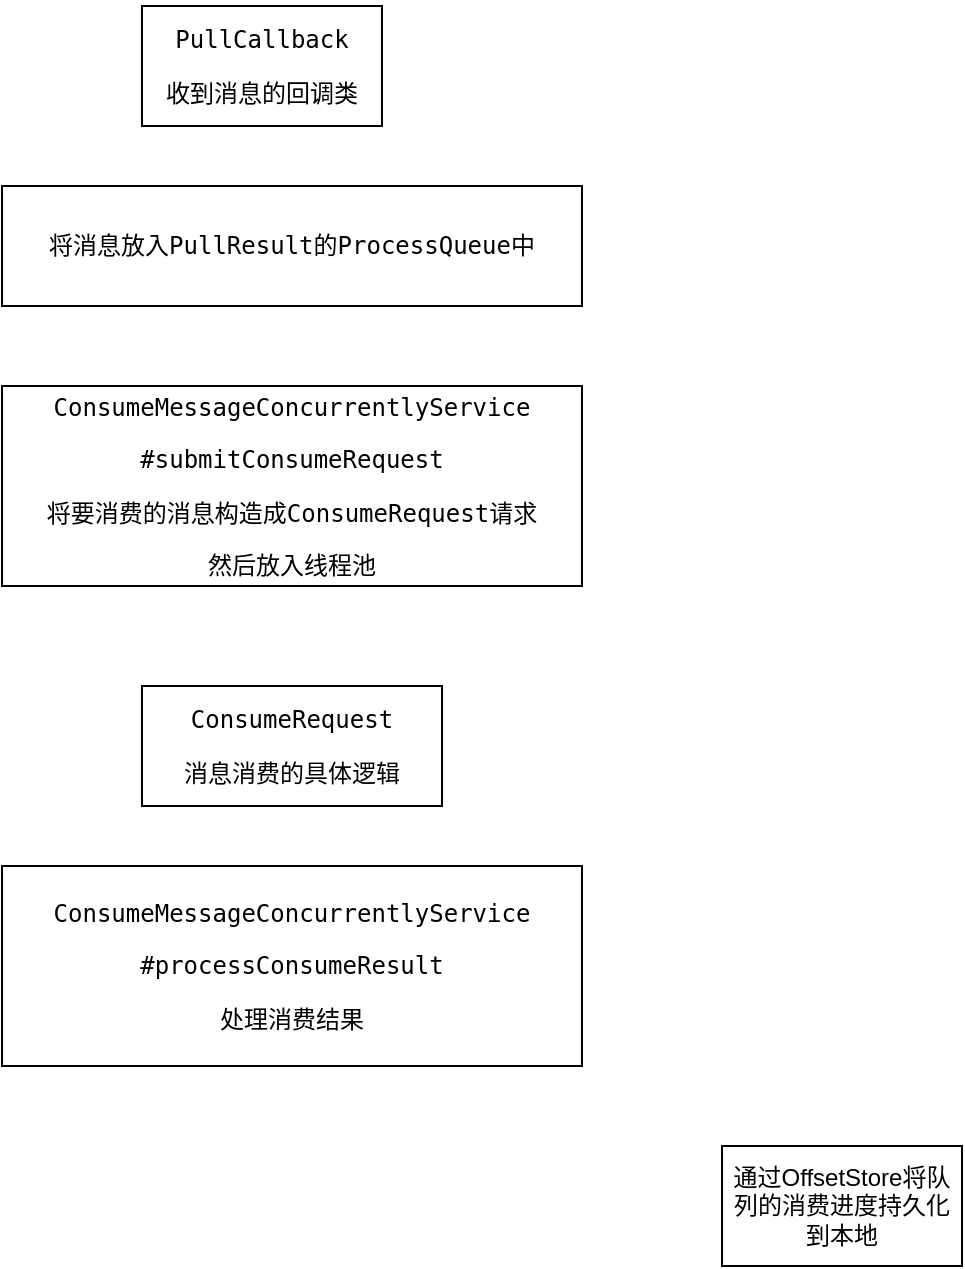 <mxfile version="15.7.3" type="github">
  <diagram id="YTU2Lxhsx-NlhrjXAhpr" name="Page-1">
    <mxGraphModel dx="946" dy="536" grid="1" gridSize="10" guides="1" tooltips="1" connect="1" arrows="1" fold="1" page="1" pageScale="1" pageWidth="827" pageHeight="1169" math="0" shadow="0">
      <root>
        <mxCell id="0" />
        <mxCell id="1" parent="0" />
        <mxCell id="UFAUsOjedUkf1D2MYe-L-1" value="&lt;pre&gt;PullCallback&lt;/pre&gt;&lt;pre&gt;收到消息的回调类&lt;/pre&gt;" style="rounded=0;whiteSpace=wrap;html=1;" vertex="1" parent="1">
          <mxGeometry x="130" y="170" width="120" height="60" as="geometry" />
        </mxCell>
        <mxCell id="UFAUsOjedUkf1D2MYe-L-2" value="&lt;pre&gt;&lt;font face=&quot;Helvetica&quot;&gt;&lt;span&gt;将消息放入&lt;/span&gt;&lt;/font&gt;PullResult的ProcessQueue中&lt;/pre&gt;" style="rounded=0;whiteSpace=wrap;html=1;" vertex="1" parent="1">
          <mxGeometry x="60" y="260" width="290" height="60" as="geometry" />
        </mxCell>
        <mxCell id="UFAUsOjedUkf1D2MYe-L-3" value="&lt;pre&gt;ConsumeMessageConcurrentlyService&lt;/pre&gt;&lt;pre&gt;#submitConsumeRequest&lt;/pre&gt;&lt;pre&gt;将要消费的消息构造成ConsumeRequest请求&lt;/pre&gt;&lt;pre&gt;然后放入线程池&lt;/pre&gt;" style="rounded=0;whiteSpace=wrap;html=1;" vertex="1" parent="1">
          <mxGeometry x="60" y="360" width="290" height="100" as="geometry" />
        </mxCell>
        <mxCell id="UFAUsOjedUkf1D2MYe-L-5" value="&lt;pre&gt;ConsumeRequest&lt;/pre&gt;&lt;pre&gt;消息消费的具体逻辑&lt;/pre&gt;" style="rounded=0;whiteSpace=wrap;html=1;" vertex="1" parent="1">
          <mxGeometry x="130" y="510" width="150" height="60" as="geometry" />
        </mxCell>
        <mxCell id="UFAUsOjedUkf1D2MYe-L-6" value="&lt;pre&gt;ConsumeMessageConcurrentlyService&lt;/pre&gt;&lt;pre&gt;#processConsumeResult&lt;/pre&gt;&lt;pre&gt;处理消费结果&lt;/pre&gt;" style="rounded=0;whiteSpace=wrap;html=1;" vertex="1" parent="1">
          <mxGeometry x="60" y="600" width="290" height="100" as="geometry" />
        </mxCell>
        <mxCell id="UFAUsOjedUkf1D2MYe-L-7" value="通过OffsetStore将队列的消费进度持久化到本地" style="rounded=0;whiteSpace=wrap;html=1;" vertex="1" parent="1">
          <mxGeometry x="420" y="740" width="120" height="60" as="geometry" />
        </mxCell>
      </root>
    </mxGraphModel>
  </diagram>
</mxfile>
